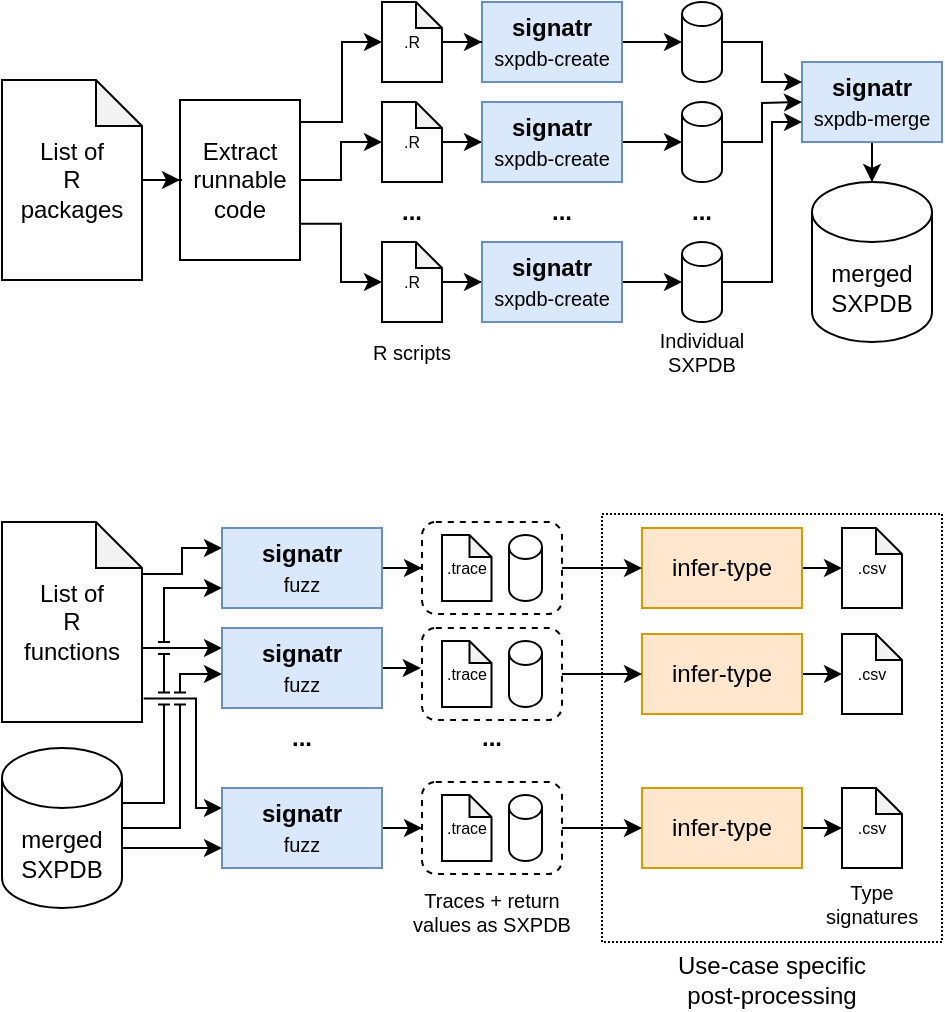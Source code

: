 <mxfile version="20.2.3" type="device"><diagram id="nPdgPtTU691SxN4OdHrN" name="Page-1"><mxGraphModel dx="982" dy="549" grid="1" gridSize="10" guides="1" tooltips="1" connect="1" arrows="1" fold="1" page="1" pageScale="1" pageWidth="850" pageHeight="1100" math="0" shadow="0"><root><mxCell id="0"/><mxCell id="1" parent="0"/><mxCell id="k4-JMqEjUnM9hdzDbAWE-1" value="" style="rounded=0;whiteSpace=wrap;html=1;fillColor=none;dashed=1;dashPattern=1 1;" vertex="1" parent="1"><mxGeometry x="350" y="276" width="170" height="214" as="geometry"/></mxCell><mxCell id="wl-aqiPalpi7DghOBvvN-31" style="edgeStyle=orthogonalEdgeStyle;rounded=0;orthogonalLoop=1;jettySize=auto;html=1;entryX=0;entryY=0.5;entryDx=0;entryDy=0;entryPerimeter=0;fontSize=12;exitX=1;exitY=0.25;exitDx=0;exitDy=0;" parent="1" source="wl-aqiPalpi7DghOBvvN-2" target="wl-aqiPalpi7DghOBvvN-9" edge="1"><mxGeometry relative="1" as="geometry"><Array as="points"><mxPoint x="199" y="80"/><mxPoint x="220" y="80"/><mxPoint x="220" y="40"/></Array></mxGeometry></mxCell><mxCell id="wl-aqiPalpi7DghOBvvN-32" style="edgeStyle=orthogonalEdgeStyle;rounded=0;orthogonalLoop=1;jettySize=auto;html=1;entryX=0;entryY=0.5;entryDx=0;entryDy=0;entryPerimeter=0;fontSize=12;exitX=1.002;exitY=0.774;exitDx=0;exitDy=0;exitPerimeter=0;" parent="1" source="wl-aqiPalpi7DghOBvvN-2" target="wl-aqiPalpi7DghOBvvN-12" edge="1"><mxGeometry relative="1" as="geometry"/></mxCell><mxCell id="wl-aqiPalpi7DghOBvvN-33" style="edgeStyle=orthogonalEdgeStyle;rounded=0;orthogonalLoop=1;jettySize=auto;html=1;entryX=0;entryY=0.5;entryDx=0;entryDy=0;entryPerimeter=0;fontSize=12;" parent="1" source="wl-aqiPalpi7DghOBvvN-2" target="wl-aqiPalpi7DghOBvvN-11" edge="1"><mxGeometry relative="1" as="geometry"/></mxCell><mxCell id="wl-aqiPalpi7DghOBvvN-2" value="Extract &lt;br&gt;runnable &lt;br&gt;code" style="whiteSpace=wrap;html=1;" parent="1" vertex="1"><mxGeometry x="139" y="69" width="60" height="80" as="geometry"/></mxCell><mxCell id="wl-aqiPalpi7DghOBvvN-40" style="edgeStyle=orthogonalEdgeStyle;rounded=0;orthogonalLoop=1;jettySize=auto;html=1;entryX=0;entryY=0.5;entryDx=0;entryDy=0;entryPerimeter=0;fontSize=12;" parent="1" source="wl-aqiPalpi7DghOBvvN-3" target="wl-aqiPalpi7DghOBvvN-8" edge="1"><mxGeometry relative="1" as="geometry"/></mxCell><mxCell id="wl-aqiPalpi7DghOBvvN-3" value="&lt;b&gt;signatr&lt;/b&gt;&lt;br&gt;&lt;font style=&quot;font-size: 10px;&quot;&gt;sxpdb-create&lt;/font&gt;" style="whiteSpace=wrap;html=1;fillColor=#dae8fc;strokeColor=#6c8ebf;" parent="1" vertex="1"><mxGeometry x="290" y="20" width="70" height="40" as="geometry"/></mxCell><mxCell id="wl-aqiPalpi7DghOBvvN-47" style="edgeStyle=orthogonalEdgeStyle;rounded=0;orthogonalLoop=1;jettySize=auto;html=1;entryX=0.5;entryY=0;entryDx=0;entryDy=0;entryPerimeter=0;fontSize=12;" parent="1" source="wl-aqiPalpi7DghOBvvN-4" target="wl-aqiPalpi7DghOBvvN-5" edge="1"><mxGeometry relative="1" as="geometry"/></mxCell><mxCell id="wl-aqiPalpi7DghOBvvN-4" value="&lt;b&gt;signatr&lt;/b&gt;&lt;br&gt;&lt;font style=&quot;font-size: 10px;&quot;&gt;sxpdb-merge&lt;/font&gt;" style="whiteSpace=wrap;html=1;fillColor=#dae8fc;strokeColor=#6c8ebf;" parent="1" vertex="1"><mxGeometry x="450" y="50" width="70" height="40" as="geometry"/></mxCell><mxCell id="wl-aqiPalpi7DghOBvvN-5" value="merged&lt;br&gt;SXPDB" style="shape=cylinder3;whiteSpace=wrap;html=1;boundedLbl=1;backgroundOutline=1;size=15;" parent="1" vertex="1"><mxGeometry x="455" y="110" width="60" height="80" as="geometry"/></mxCell><mxCell id="wl-aqiPalpi7DghOBvvN-99" style="edgeStyle=orthogonalEdgeStyle;rounded=0;orthogonalLoop=1;jettySize=auto;html=1;fontSize=10;entryX=0;entryY=0.25;entryDx=0;entryDy=0;" parent="1" source="wl-aqiPalpi7DghOBvvN-8" target="wl-aqiPalpi7DghOBvvN-4" edge="1"><mxGeometry relative="1" as="geometry"><mxPoint x="450" y="110" as="targetPoint"/><Array as="points"><mxPoint x="430" y="40"/><mxPoint x="430" y="60"/></Array></mxGeometry></mxCell><mxCell id="wl-aqiPalpi7DghOBvvN-8" value="" style="shape=cylinder3;whiteSpace=wrap;html=1;boundedLbl=1;backgroundOutline=1;size=6;fontSize=8;" parent="1" vertex="1"><mxGeometry x="390" y="20" width="20" height="40" as="geometry"/></mxCell><mxCell id="wl-aqiPalpi7DghOBvvN-36" style="edgeStyle=orthogonalEdgeStyle;rounded=0;orthogonalLoop=1;jettySize=auto;html=1;entryX=0;entryY=0.5;entryDx=0;entryDy=0;fontSize=12;" parent="1" source="wl-aqiPalpi7DghOBvvN-9" target="wl-aqiPalpi7DghOBvvN-3" edge="1"><mxGeometry relative="1" as="geometry"/></mxCell><mxCell id="wl-aqiPalpi7DghOBvvN-9" value=".R" style="shape=note;whiteSpace=wrap;html=1;backgroundOutline=1;darkOpacity=0.05;fontSize=8;size=13;" parent="1" vertex="1"><mxGeometry x="240" y="20" width="30" height="40" as="geometry"/></mxCell><mxCell id="wl-aqiPalpi7DghOBvvN-37" style="edgeStyle=orthogonalEdgeStyle;rounded=0;orthogonalLoop=1;jettySize=auto;html=1;entryX=0;entryY=0.5;entryDx=0;entryDy=0;fontSize=12;" parent="1" source="wl-aqiPalpi7DghOBvvN-11" target="wl-aqiPalpi7DghOBvvN-34" edge="1"><mxGeometry relative="1" as="geometry"/></mxCell><mxCell id="wl-aqiPalpi7DghOBvvN-11" value=".R" style="shape=note;whiteSpace=wrap;html=1;backgroundOutline=1;darkOpacity=0.05;fontSize=8;size=13;" parent="1" vertex="1"><mxGeometry x="240" y="70" width="30" height="40" as="geometry"/></mxCell><mxCell id="wl-aqiPalpi7DghOBvvN-38" style="edgeStyle=orthogonalEdgeStyle;rounded=0;orthogonalLoop=1;jettySize=auto;html=1;entryX=0;entryY=0.5;entryDx=0;entryDy=0;fontSize=12;" parent="1" source="wl-aqiPalpi7DghOBvvN-12" target="wl-aqiPalpi7DghOBvvN-35" edge="1"><mxGeometry relative="1" as="geometry"/></mxCell><mxCell id="wl-aqiPalpi7DghOBvvN-12" value=".R" style="shape=note;whiteSpace=wrap;html=1;backgroundOutline=1;darkOpacity=0.05;fontSize=8;size=13;" parent="1" vertex="1"><mxGeometry x="240" y="140" width="30" height="40" as="geometry"/></mxCell><mxCell id="wl-aqiPalpi7DghOBvvN-100" style="edgeStyle=orthogonalEdgeStyle;rounded=0;orthogonalLoop=1;jettySize=auto;html=1;fontSize=10;" parent="1" source="wl-aqiPalpi7DghOBvvN-14" edge="1"><mxGeometry relative="1" as="geometry"><mxPoint x="450" y="70" as="targetPoint"/></mxGeometry></mxCell><mxCell id="wl-aqiPalpi7DghOBvvN-14" value="" style="shape=cylinder3;whiteSpace=wrap;html=1;boundedLbl=1;backgroundOutline=1;size=6;fontSize=8;" parent="1" vertex="1"><mxGeometry x="390" y="70" width="20" height="40" as="geometry"/></mxCell><mxCell id="wl-aqiPalpi7DghOBvvN-101" style="edgeStyle=orthogonalEdgeStyle;rounded=0;orthogonalLoop=1;jettySize=auto;html=1;fontSize=10;entryX=0;entryY=0.75;entryDx=0;entryDy=0;" parent="1" source="wl-aqiPalpi7DghOBvvN-15" target="wl-aqiPalpi7DghOBvvN-4" edge="1"><mxGeometry relative="1" as="geometry"><mxPoint x="450" y="110" as="targetPoint"/><Array as="points"><mxPoint x="435" y="160"/><mxPoint x="435" y="80"/></Array></mxGeometry></mxCell><mxCell id="wl-aqiPalpi7DghOBvvN-15" value="" style="shape=cylinder3;whiteSpace=wrap;html=1;boundedLbl=1;backgroundOutline=1;size=6;fontSize=8;" parent="1" vertex="1"><mxGeometry x="390" y="140" width="20" height="40" as="geometry"/></mxCell><mxCell id="wl-aqiPalpi7DghOBvvN-30" value="" style="edgeStyle=orthogonalEdgeStyle;rounded=0;orthogonalLoop=1;jettySize=auto;html=1;fontSize=12;" parent="1" source="wl-aqiPalpi7DghOBvvN-16" target="wl-aqiPalpi7DghOBvvN-2" edge="1"><mxGeometry relative="1" as="geometry"/></mxCell><mxCell id="wl-aqiPalpi7DghOBvvN-16" value="&lt;font style=&quot;font-size: 12px;&quot;&gt;List of &lt;br&gt;R&lt;br&gt;packages&lt;br&gt;&lt;/font&gt;" style="shape=note;whiteSpace=wrap;html=1;backgroundOutline=1;darkOpacity=0.05;fontSize=8;size=23;" parent="1" vertex="1"><mxGeometry x="50" y="59" width="70" height="100" as="geometry"/></mxCell><mxCell id="wl-aqiPalpi7DghOBvvN-96" style="edgeStyle=orthogonalEdgeStyle;rounded=0;orthogonalLoop=1;jettySize=auto;html=1;entryX=0;entryY=0.25;entryDx=0;entryDy=0;fontSize=10;" parent="1" source="wl-aqiPalpi7DghOBvvN-17" target="wl-aqiPalpi7DghOBvvN-48" edge="1"><mxGeometry relative="1" as="geometry"><Array as="points"><mxPoint x="140" y="306"/><mxPoint x="140" y="293"/></Array></mxGeometry></mxCell><mxCell id="wl-aqiPalpi7DghOBvvN-97" style="edgeStyle=orthogonalEdgeStyle;rounded=0;orthogonalLoop=1;jettySize=auto;html=1;entryX=0;entryY=0.25;entryDx=0;entryDy=0;fontSize=10;" parent="1" source="wl-aqiPalpi7DghOBvvN-17" target="wl-aqiPalpi7DghOBvvN-49" edge="1"><mxGeometry relative="1" as="geometry"><Array as="points"><mxPoint x="130" y="343"/><mxPoint x="130" y="343"/></Array></mxGeometry></mxCell><mxCell id="wl-aqiPalpi7DghOBvvN-98" style="edgeStyle=orthogonalEdgeStyle;rounded=0;orthogonalLoop=1;jettySize=auto;html=1;entryX=0;entryY=0.25;entryDx=0;entryDy=0;fontSize=10;exitX=1.012;exitY=0.883;exitDx=0;exitDy=0;exitPerimeter=0;" parent="1" source="wl-aqiPalpi7DghOBvvN-17" target="wl-aqiPalpi7DghOBvvN-50" edge="1"><mxGeometry relative="1" as="geometry"><Array as="points"><mxPoint x="147" y="368"/><mxPoint x="147" y="423"/></Array></mxGeometry></mxCell><mxCell id="wl-aqiPalpi7DghOBvvN-17" value="&lt;font style=&quot;font-size: 12px;&quot;&gt;List of &lt;br&gt;R&lt;br&gt;functions&lt;font style=&quot;font-size: 12px;&quot;&gt;&lt;br&gt;&lt;/font&gt;&lt;/font&gt;" style="shape=note;whiteSpace=wrap;html=1;backgroundOutline=1;darkOpacity=0.05;fontSize=8;size=23;" parent="1" vertex="1"><mxGeometry x="50" y="280" width="70" height="100" as="geometry"/></mxCell><mxCell id="wl-aqiPalpi7DghOBvvN-27" value="&lt;b&gt;...&lt;/b&gt;" style="text;html=1;strokeColor=none;fillColor=none;align=center;verticalAlign=middle;whiteSpace=wrap;rounded=0;fontSize=12;" parent="1" vertex="1"><mxGeometry x="280" y="373" width="30" height="30" as="geometry"/></mxCell><mxCell id="wl-aqiPalpi7DghOBvvN-28" value="&lt;b&gt;...&lt;/b&gt;" style="text;html=1;strokeColor=none;fillColor=none;align=center;verticalAlign=middle;whiteSpace=wrap;rounded=0;fontSize=12;" parent="1" vertex="1"><mxGeometry x="240" y="110" width="30" height="30" as="geometry"/></mxCell><mxCell id="wl-aqiPalpi7DghOBvvN-29" value="&lt;b&gt;...&lt;/b&gt;" style="text;html=1;strokeColor=none;fillColor=none;align=center;verticalAlign=middle;whiteSpace=wrap;rounded=0;fontSize=12;" parent="1" vertex="1"><mxGeometry x="385" y="110" width="30" height="30" as="geometry"/></mxCell><mxCell id="wl-aqiPalpi7DghOBvvN-41" style="edgeStyle=orthogonalEdgeStyle;rounded=0;orthogonalLoop=1;jettySize=auto;html=1;entryX=0;entryY=0.5;entryDx=0;entryDy=0;entryPerimeter=0;fontSize=12;" parent="1" source="wl-aqiPalpi7DghOBvvN-34" target="wl-aqiPalpi7DghOBvvN-14" edge="1"><mxGeometry relative="1" as="geometry"/></mxCell><mxCell id="wl-aqiPalpi7DghOBvvN-34" value="&lt;b&gt;signatr&lt;/b&gt;&lt;br&gt;&lt;font style=&quot;font-size: 10px;&quot;&gt;sxpdb-create&lt;/font&gt;" style="whiteSpace=wrap;html=1;fillColor=#dae8fc;strokeColor=#6c8ebf;" parent="1" vertex="1"><mxGeometry x="290" y="70" width="70" height="40" as="geometry"/></mxCell><mxCell id="wl-aqiPalpi7DghOBvvN-42" style="edgeStyle=orthogonalEdgeStyle;rounded=0;orthogonalLoop=1;jettySize=auto;html=1;entryX=0;entryY=0.5;entryDx=0;entryDy=0;entryPerimeter=0;fontSize=12;" parent="1" source="wl-aqiPalpi7DghOBvvN-35" target="wl-aqiPalpi7DghOBvvN-15" edge="1"><mxGeometry relative="1" as="geometry"/></mxCell><mxCell id="wl-aqiPalpi7DghOBvvN-35" value="&lt;b&gt;signatr&lt;/b&gt;&lt;br&gt;&lt;font style=&quot;font-size: 10px;&quot;&gt;sxpdb-create&lt;/font&gt;" style="whiteSpace=wrap;html=1;fillColor=#dae8fc;strokeColor=#6c8ebf;" parent="1" vertex="1"><mxGeometry x="290" y="140" width="70" height="40" as="geometry"/></mxCell><mxCell id="wl-aqiPalpi7DghOBvvN-64" style="edgeStyle=orthogonalEdgeStyle;rounded=0;orthogonalLoop=1;jettySize=auto;html=1;entryX=0;entryY=0.5;entryDx=0;entryDy=0;fontSize=10;" parent="1" source="wl-aqiPalpi7DghOBvvN-48" target="wl-aqiPalpi7DghOBvvN-62" edge="1"><mxGeometry relative="1" as="geometry"/></mxCell><mxCell id="wl-aqiPalpi7DghOBvvN-48" value="&lt;b&gt;signatr&lt;/b&gt;&lt;br&gt;&lt;font style=&quot;font-size: 10px;&quot;&gt;fuzz&lt;/font&gt;" style="whiteSpace=wrap;html=1;fillColor=#dae8fc;strokeColor=#6c8ebf;" parent="1" vertex="1"><mxGeometry x="160" y="283" width="80" height="40" as="geometry"/></mxCell><mxCell id="wl-aqiPalpi7DghOBvvN-57" style="edgeStyle=orthogonalEdgeStyle;rounded=0;orthogonalLoop=1;jettySize=auto;html=1;exitX=1;exitY=0.5;exitDx=0;exitDy=0;entryX=-0.009;entryY=0.448;entryDx=0;entryDy=0;entryPerimeter=0;fontSize=10;" parent="1" source="wl-aqiPalpi7DghOBvvN-49" target="wl-aqiPalpi7DghOBvvN-72" edge="1"><mxGeometry relative="1" as="geometry"><mxPoint x="260" y="353" as="targetPoint"/></mxGeometry></mxCell><mxCell id="wl-aqiPalpi7DghOBvvN-49" value="&lt;b&gt;signatr&lt;/b&gt;&lt;br&gt;&lt;font style=&quot;font-size: 10px;&quot;&gt;&lt;font style=&quot;font-size: 10px;&quot;&gt;fuzz&lt;/font&gt;&lt;/font&gt;" style="whiteSpace=wrap;html=1;fillColor=#dae8fc;strokeColor=#6c8ebf;" parent="1" vertex="1"><mxGeometry x="160" y="333" width="80" height="40" as="geometry"/></mxCell><mxCell id="wl-aqiPalpi7DghOBvvN-58" style="edgeStyle=orthogonalEdgeStyle;rounded=0;orthogonalLoop=1;jettySize=auto;html=1;exitX=1;exitY=0.5;exitDx=0;exitDy=0;entryX=0;entryY=0.5;entryDx=0;entryDy=0;fontSize=10;" parent="1" source="wl-aqiPalpi7DghOBvvN-50" target="wl-aqiPalpi7DghOBvvN-76" edge="1"><mxGeometry relative="1" as="geometry"><mxPoint x="260" y="433" as="targetPoint"/></mxGeometry></mxCell><mxCell id="wl-aqiPalpi7DghOBvvN-50" value="&lt;b&gt;signatr&lt;/b&gt;&lt;br&gt;&lt;font style=&quot;font-size: 10px;&quot;&gt;fuzz&lt;/font&gt;" style="whiteSpace=wrap;html=1;fillColor=#dae8fc;strokeColor=#6c8ebf;" parent="1" vertex="1"><mxGeometry x="160" y="413" width="80" height="40" as="geometry"/></mxCell><mxCell id="wl-aqiPalpi7DghOBvvN-51" value="&lt;b&gt;...&lt;/b&gt;" style="text;html=1;strokeColor=none;fillColor=none;align=center;verticalAlign=middle;whiteSpace=wrap;rounded=0;fontSize=12;" parent="1" vertex="1"><mxGeometry x="185" y="373" width="30" height="30" as="geometry"/></mxCell><mxCell id="wl-aqiPalpi7DghOBvvN-52" value="&lt;b&gt;...&lt;/b&gt;" style="text;html=1;strokeColor=none;fillColor=none;align=center;verticalAlign=middle;whiteSpace=wrap;rounded=0;fontSize=12;" parent="1" vertex="1"><mxGeometry x="315" y="110" width="30" height="30" as="geometry"/></mxCell><mxCell id="wl-aqiPalpi7DghOBvvN-86" style="edgeStyle=orthogonalEdgeStyle;rounded=0;orthogonalLoop=1;jettySize=auto;html=1;exitX=1;exitY=0.5;exitDx=0;exitDy=0;entryX=0;entryY=0.5;entryDx=0;entryDy=0;entryPerimeter=0;fontSize=10;" parent="1" source="wl-aqiPalpi7DghOBvvN-59" target="wl-aqiPalpi7DghOBvvN-83" edge="1"><mxGeometry relative="1" as="geometry"/></mxCell><mxCell id="wl-aqiPalpi7DghOBvvN-59" value="infer-type" style="whiteSpace=wrap;html=1;fillColor=#ffe6cc;strokeColor=#d79b00;" parent="1" vertex="1"><mxGeometry x="370" y="283" width="80" height="40" as="geometry"/></mxCell><mxCell id="wl-aqiPalpi7DghOBvvN-87" style="edgeStyle=orthogonalEdgeStyle;rounded=0;orthogonalLoop=1;jettySize=auto;html=1;exitX=1;exitY=0.5;exitDx=0;exitDy=0;entryX=0;entryY=0.5;entryDx=0;entryDy=0;entryPerimeter=0;fontSize=10;" parent="1" source="wl-aqiPalpi7DghOBvvN-60" target="wl-aqiPalpi7DghOBvvN-84" edge="1"><mxGeometry relative="1" as="geometry"/></mxCell><mxCell id="wl-aqiPalpi7DghOBvvN-60" value="infer-type" style="whiteSpace=wrap;html=1;fillColor=#ffe6cc;strokeColor=#d79b00;" parent="1" vertex="1"><mxGeometry x="370" y="336" width="80" height="40" as="geometry"/></mxCell><mxCell id="wl-aqiPalpi7DghOBvvN-88" style="edgeStyle=orthogonalEdgeStyle;rounded=0;orthogonalLoop=1;jettySize=auto;html=1;exitX=1;exitY=0.5;exitDx=0;exitDy=0;entryX=0;entryY=0.5;entryDx=0;entryDy=0;entryPerimeter=0;fontSize=10;" parent="1" source="wl-aqiPalpi7DghOBvvN-61" target="wl-aqiPalpi7DghOBvvN-85" edge="1"><mxGeometry relative="1" as="geometry"/></mxCell><mxCell id="wl-aqiPalpi7DghOBvvN-61" value="infer-type" style="whiteSpace=wrap;html=1;fillColor=#ffe6cc;strokeColor=#d79b00;" parent="1" vertex="1"><mxGeometry x="370" y="413" width="80" height="40" as="geometry"/></mxCell><mxCell id="wl-aqiPalpi7DghOBvvN-70" value="" style="group" parent="1" vertex="1" connectable="0"><mxGeometry x="260" y="280" width="70" height="46" as="geometry"/></mxCell><mxCell id="wl-aqiPalpi7DghOBvvN-62" value="" style="rounded=1;whiteSpace=wrap;html=1;fontSize=10;fillColor=none;dashed=1;" parent="wl-aqiPalpi7DghOBvvN-70" vertex="1"><mxGeometry width="70" height="46" as="geometry"/></mxCell><mxCell id="wl-aqiPalpi7DghOBvvN-19" value="" style="shape=cylinder3;whiteSpace=wrap;html=1;boundedLbl=1;backgroundOutline=1;size=6;fontSize=8;" parent="wl-aqiPalpi7DghOBvvN-70" vertex="1"><mxGeometry x="43.5" y="6.5" width="16.5" height="33" as="geometry"/></mxCell><mxCell id="wl-aqiPalpi7DghOBvvN-20" value=".trace" style="shape=note;whiteSpace=wrap;html=1;backgroundOutline=1;darkOpacity=0.05;fontSize=8;size=11;" parent="wl-aqiPalpi7DghOBvvN-70" vertex="1"><mxGeometry x="10" y="6.5" width="24.75" height="33" as="geometry"/></mxCell><mxCell id="wl-aqiPalpi7DghOBvvN-71" value="" style="group" parent="1" vertex="1" connectable="0"><mxGeometry x="260" y="333" width="70" height="46" as="geometry"/></mxCell><mxCell id="wl-aqiPalpi7DghOBvvN-72" value="" style="rounded=1;whiteSpace=wrap;html=1;fontSize=10;fillColor=none;dashed=1;" parent="wl-aqiPalpi7DghOBvvN-71" vertex="1"><mxGeometry width="70" height="46" as="geometry"/></mxCell><mxCell id="wl-aqiPalpi7DghOBvvN-73" value="" style="shape=cylinder3;whiteSpace=wrap;html=1;boundedLbl=1;backgroundOutline=1;size=6;fontSize=8;" parent="wl-aqiPalpi7DghOBvvN-71" vertex="1"><mxGeometry x="43.5" y="6.5" width="16.5" height="33" as="geometry"/></mxCell><mxCell id="wl-aqiPalpi7DghOBvvN-74" value=".trace" style="shape=note;whiteSpace=wrap;html=1;backgroundOutline=1;darkOpacity=0.05;fontSize=8;size=11;" parent="wl-aqiPalpi7DghOBvvN-71" vertex="1"><mxGeometry x="10" y="6.5" width="24.75" height="33" as="geometry"/></mxCell><mxCell id="wl-aqiPalpi7DghOBvvN-75" value="" style="group" parent="1" vertex="1" connectable="0"><mxGeometry x="260" y="410" width="70" height="46" as="geometry"/></mxCell><mxCell id="wl-aqiPalpi7DghOBvvN-76" value="" style="rounded=1;whiteSpace=wrap;html=1;fontSize=10;fillColor=none;dashed=1;" parent="wl-aqiPalpi7DghOBvvN-75" vertex="1"><mxGeometry width="70" height="46" as="geometry"/></mxCell><mxCell id="wl-aqiPalpi7DghOBvvN-77" value="" style="shape=cylinder3;whiteSpace=wrap;html=1;boundedLbl=1;backgroundOutline=1;size=6;fontSize=8;" parent="wl-aqiPalpi7DghOBvvN-75" vertex="1"><mxGeometry x="43.5" y="6.5" width="16.5" height="33" as="geometry"/></mxCell><mxCell id="wl-aqiPalpi7DghOBvvN-78" value=".trace" style="shape=note;whiteSpace=wrap;html=1;backgroundOutline=1;darkOpacity=0.05;fontSize=8;size=11;" parent="wl-aqiPalpi7DghOBvvN-75" vertex="1"><mxGeometry x="10" y="6.5" width="24.75" height="33" as="geometry"/></mxCell><mxCell id="wl-aqiPalpi7DghOBvvN-80" style="edgeStyle=orthogonalEdgeStyle;rounded=0;orthogonalLoop=1;jettySize=auto;html=1;exitX=1;exitY=0.5;exitDx=0;exitDy=0;entryX=0;entryY=0.5;entryDx=0;entryDy=0;fontSize=10;" parent="1" source="wl-aqiPalpi7DghOBvvN-62" target="wl-aqiPalpi7DghOBvvN-59" edge="1"><mxGeometry relative="1" as="geometry"/></mxCell><mxCell id="wl-aqiPalpi7DghOBvvN-81" style="edgeStyle=orthogonalEdgeStyle;rounded=0;orthogonalLoop=1;jettySize=auto;html=1;exitX=1;exitY=0.5;exitDx=0;exitDy=0;entryX=0;entryY=0.5;entryDx=0;entryDy=0;fontSize=10;" parent="1" source="wl-aqiPalpi7DghOBvvN-72" target="wl-aqiPalpi7DghOBvvN-60" edge="1"><mxGeometry relative="1" as="geometry"/></mxCell><mxCell id="wl-aqiPalpi7DghOBvvN-82" style="edgeStyle=orthogonalEdgeStyle;rounded=0;orthogonalLoop=1;jettySize=auto;html=1;exitX=1;exitY=0.5;exitDx=0;exitDy=0;entryX=0;entryY=0.5;entryDx=0;entryDy=0;fontSize=10;" parent="1" source="wl-aqiPalpi7DghOBvvN-76" target="wl-aqiPalpi7DghOBvvN-61" edge="1"><mxGeometry relative="1" as="geometry"/></mxCell><mxCell id="wl-aqiPalpi7DghOBvvN-83" value=".csv" style="shape=note;whiteSpace=wrap;html=1;backgroundOutline=1;darkOpacity=0.05;fontSize=8;size=13;" parent="1" vertex="1"><mxGeometry x="470" y="283" width="30" height="40" as="geometry"/></mxCell><mxCell id="wl-aqiPalpi7DghOBvvN-84" value=".csv" style="shape=note;whiteSpace=wrap;html=1;backgroundOutline=1;darkOpacity=0.05;fontSize=8;size=13;" parent="1" vertex="1"><mxGeometry x="470" y="336" width="30" height="40" as="geometry"/></mxCell><mxCell id="wl-aqiPalpi7DghOBvvN-85" value=".csv" style="shape=note;whiteSpace=wrap;html=1;backgroundOutline=1;darkOpacity=0.05;fontSize=8;size=13;" parent="1" vertex="1"><mxGeometry x="470" y="413" width="30" height="40" as="geometry"/></mxCell><mxCell id="wl-aqiPalpi7DghOBvvN-92" value="R scripts" style="text;html=1;strokeColor=none;fillColor=none;align=center;verticalAlign=middle;whiteSpace=wrap;rounded=0;dashed=1;dashPattern=1 1;fontSize=10;" parent="1" vertex="1"><mxGeometry x="225" y="180" width="60" height="30" as="geometry"/></mxCell><mxCell id="wl-aqiPalpi7DghOBvvN-93" value="Individual SXPDB" style="text;html=1;strokeColor=none;fillColor=none;align=center;verticalAlign=middle;whiteSpace=wrap;rounded=0;dashed=1;dashPattern=1 1;fontSize=10;" parent="1" vertex="1"><mxGeometry x="370" y="180" width="60" height="30" as="geometry"/></mxCell><mxCell id="wl-aqiPalpi7DghOBvvN-94" value="Traces + return values as SXPDB" style="text;html=1;strokeColor=none;fillColor=none;align=center;verticalAlign=middle;whiteSpace=wrap;rounded=0;dashed=1;dashPattern=1 1;fontSize=10;" parent="1" vertex="1"><mxGeometry x="253" y="460" width="84" height="30" as="geometry"/></mxCell><mxCell id="wl-aqiPalpi7DghOBvvN-95" value="Type&lt;br&gt;signatures" style="text;html=1;strokeColor=none;fillColor=none;align=center;verticalAlign=middle;whiteSpace=wrap;rounded=0;dashed=1;dashPattern=1 1;fontSize=10;" parent="1" vertex="1"><mxGeometry x="466" y="456" width="38" height="30" as="geometry"/></mxCell><mxCell id="wl-aqiPalpi7DghOBvvN-104" style="edgeStyle=orthogonalEdgeStyle;rounded=0;orthogonalLoop=1;jettySize=auto;html=1;entryX=0;entryY=0.75;entryDx=0;entryDy=0;fontSize=10;jumpStyle=line;exitX=1;exitY=0;exitDx=0;exitDy=27.5;exitPerimeter=0;" parent="1" source="wl-aqiPalpi7DghOBvvN-103" target="wl-aqiPalpi7DghOBvvN-48" edge="1"><mxGeometry relative="1" as="geometry"><Array as="points"><mxPoint x="131" y="421"/><mxPoint x="131" y="313"/></Array></mxGeometry></mxCell><mxCell id="wl-aqiPalpi7DghOBvvN-105" style="edgeStyle=orthogonalEdgeStyle;rounded=0;orthogonalLoop=1;jettySize=auto;html=1;fontSize=10;jumpStyle=line;" parent="1" source="wl-aqiPalpi7DghOBvvN-103" edge="1"><mxGeometry relative="1" as="geometry"><mxPoint x="160" y="356" as="targetPoint"/><Array as="points"><mxPoint x="139" y="433"/><mxPoint x="139" y="356"/><mxPoint x="160" y="356"/></Array></mxGeometry></mxCell><mxCell id="wl-aqiPalpi7DghOBvvN-106" style="edgeStyle=orthogonalEdgeStyle;rounded=0;orthogonalLoop=1;jettySize=auto;html=1;entryX=0;entryY=0.75;entryDx=0;entryDy=0;fontSize=10;exitX=1;exitY=0;exitDx=0;exitDy=52.5;exitPerimeter=0;" parent="1" source="wl-aqiPalpi7DghOBvvN-103" target="wl-aqiPalpi7DghOBvvN-50" edge="1"><mxGeometry relative="1" as="geometry"><Array as="points"><mxPoint x="110" y="443"/></Array></mxGeometry></mxCell><mxCell id="wl-aqiPalpi7DghOBvvN-103" value="merged&lt;br&gt;SXPDB" style="shape=cylinder3;whiteSpace=wrap;html=1;boundedLbl=1;backgroundOutline=1;size=15;" parent="1" vertex="1"><mxGeometry x="50" y="393" width="60" height="80" as="geometry"/></mxCell><mxCell id="k4-JMqEjUnM9hdzDbAWE-2" value="Use-case specific &lt;br&gt;post-processing" style="text;html=1;strokeColor=none;fillColor=none;align=center;verticalAlign=middle;whiteSpace=wrap;rounded=0;dashed=1;dashPattern=1 1;" vertex="1" parent="1"><mxGeometry x="350" y="494" width="170" height="30" as="geometry"/></mxCell></root></mxGraphModel></diagram></mxfile>